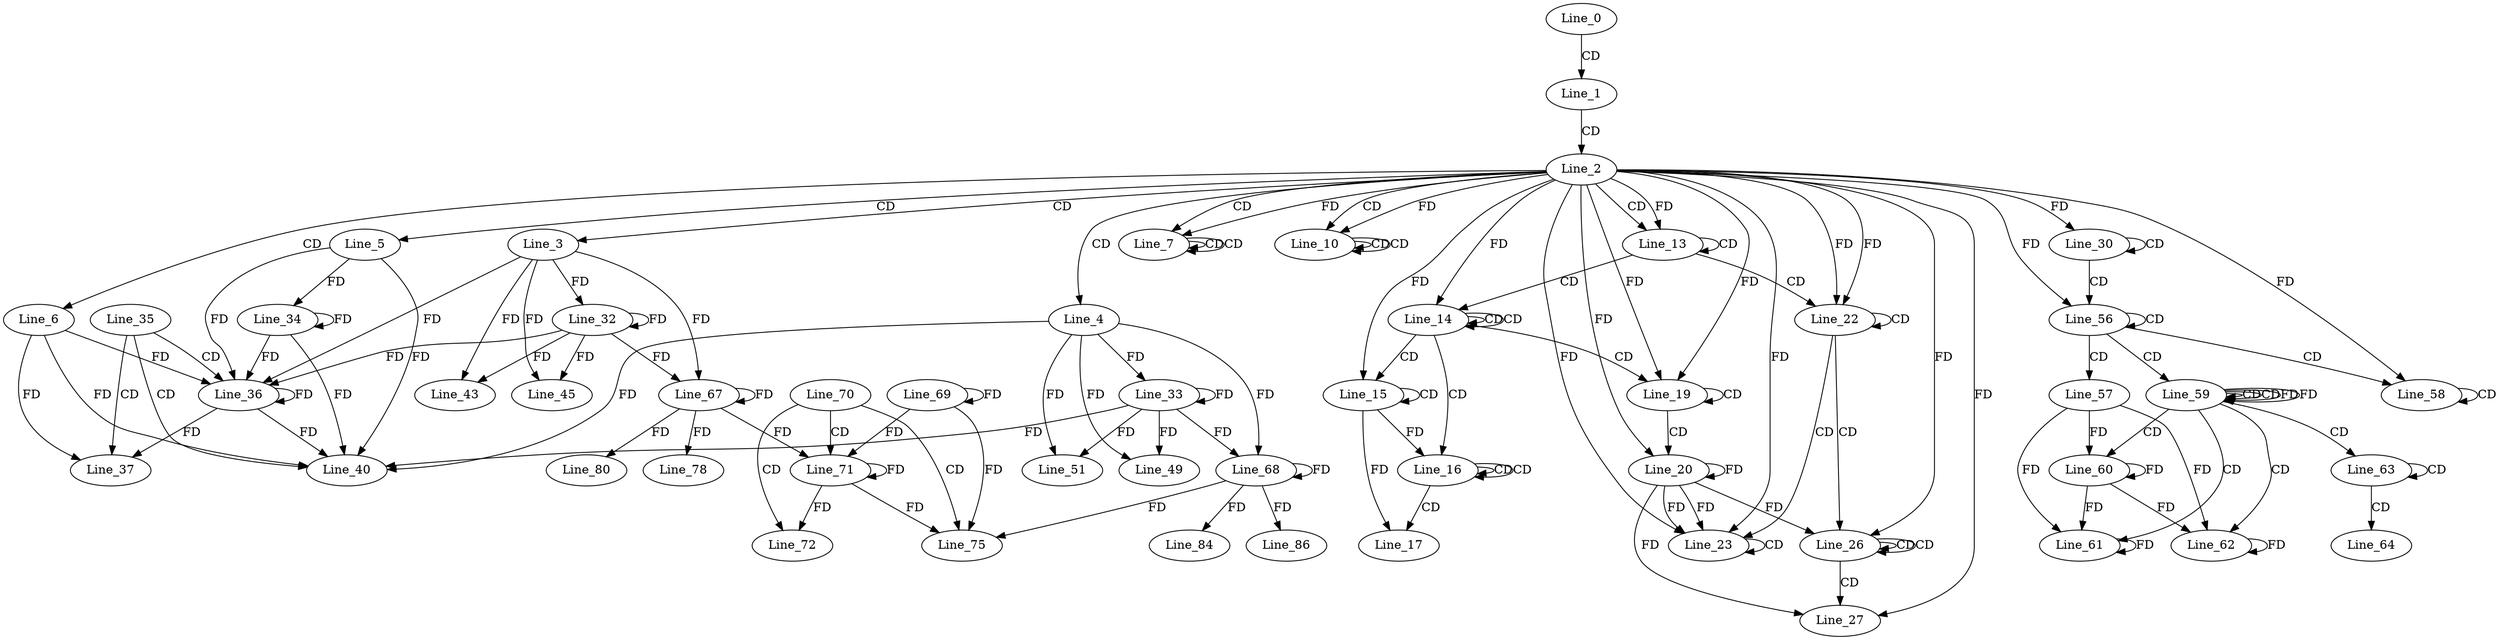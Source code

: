 digraph G {
  Line_0;
  Line_1;
  Line_2;
  Line_3;
  Line_4;
  Line_5;
  Line_6;
  Line_7;
  Line_7;
  Line_7;
  Line_10;
  Line_10;
  Line_10;
  Line_13;
  Line_13;
  Line_14;
  Line_14;
  Line_14;
  Line_15;
  Line_15;
  Line_16;
  Line_16;
  Line_16;
  Line_17;
  Line_19;
  Line_19;
  Line_20;
  Line_22;
  Line_22;
  Line_23;
  Line_23;
  Line_26;
  Line_26;
  Line_26;
  Line_27;
  Line_30;
  Line_30;
  Line_32;
  Line_33;
  Line_34;
  Line_35;
  Line_36;
  Line_36;
  Line_37;
  Line_40;
  Line_43;
  Line_45;
  Line_49;
  Line_51;
  Line_56;
  Line_56;
  Line_57;
  Line_58;
  Line_58;
  Line_59;
  Line_59;
  Line_59;
  Line_60;
  Line_61;
  Line_62;
  Line_63;
  Line_63;
  Line_64;
  Line_67;
  Line_68;
  Line_69;
  Line_70;
  Line_71;
  Line_71;
  Line_72;
  Line_75;
  Line_78;
  Line_80;
  Line_84;
  Line_86;
  Line_0 -> Line_1 [ label="CD" ];
  Line_1 -> Line_2 [ label="CD" ];
  Line_2 -> Line_3 [ label="CD" ];
  Line_2 -> Line_4 [ label="CD" ];
  Line_2 -> Line_5 [ label="CD" ];
  Line_2 -> Line_6 [ label="CD" ];
  Line_2 -> Line_7 [ label="CD" ];
  Line_7 -> Line_7 [ label="CD" ];
  Line_7 -> Line_7 [ label="CD" ];
  Line_2 -> Line_7 [ label="FD" ];
  Line_2 -> Line_10 [ label="CD" ];
  Line_10 -> Line_10 [ label="CD" ];
  Line_10 -> Line_10 [ label="CD" ];
  Line_2 -> Line_10 [ label="FD" ];
  Line_2 -> Line_13 [ label="CD" ];
  Line_13 -> Line_13 [ label="CD" ];
  Line_2 -> Line_13 [ label="FD" ];
  Line_13 -> Line_14 [ label="CD" ];
  Line_14 -> Line_14 [ label="CD" ];
  Line_14 -> Line_14 [ label="CD" ];
  Line_2 -> Line_14 [ label="FD" ];
  Line_14 -> Line_15 [ label="CD" ];
  Line_15 -> Line_15 [ label="CD" ];
  Line_2 -> Line_15 [ label="FD" ];
  Line_14 -> Line_16 [ label="CD" ];
  Line_16 -> Line_16 [ label="CD" ];
  Line_16 -> Line_16 [ label="CD" ];
  Line_15 -> Line_16 [ label="FD" ];
  Line_16 -> Line_17 [ label="CD" ];
  Line_15 -> Line_17 [ label="FD" ];
  Line_14 -> Line_19 [ label="CD" ];
  Line_2 -> Line_19 [ label="FD" ];
  Line_19 -> Line_19 [ label="CD" ];
  Line_2 -> Line_19 [ label="FD" ];
  Line_19 -> Line_20 [ label="CD" ];
  Line_2 -> Line_20 [ label="FD" ];
  Line_20 -> Line_20 [ label="FD" ];
  Line_13 -> Line_22 [ label="CD" ];
  Line_2 -> Line_22 [ label="FD" ];
  Line_22 -> Line_22 [ label="CD" ];
  Line_2 -> Line_22 [ label="FD" ];
  Line_22 -> Line_23 [ label="CD" ];
  Line_2 -> Line_23 [ label="FD" ];
  Line_20 -> Line_23 [ label="FD" ];
  Line_23 -> Line_23 [ label="CD" ];
  Line_2 -> Line_23 [ label="FD" ];
  Line_20 -> Line_23 [ label="FD" ];
  Line_22 -> Line_26 [ label="CD" ];
  Line_26 -> Line_26 [ label="CD" ];
  Line_26 -> Line_26 [ label="CD" ];
  Line_2 -> Line_26 [ label="FD" ];
  Line_20 -> Line_26 [ label="FD" ];
  Line_26 -> Line_27 [ label="CD" ];
  Line_2 -> Line_27 [ label="FD" ];
  Line_20 -> Line_27 [ label="FD" ];
  Line_30 -> Line_30 [ label="CD" ];
  Line_2 -> Line_30 [ label="FD" ];
  Line_3 -> Line_32 [ label="FD" ];
  Line_32 -> Line_32 [ label="FD" ];
  Line_4 -> Line_33 [ label="FD" ];
  Line_33 -> Line_33 [ label="FD" ];
  Line_5 -> Line_34 [ label="FD" ];
  Line_34 -> Line_34 [ label="FD" ];
  Line_35 -> Line_36 [ label="CD" ];
  Line_36 -> Line_36 [ label="FD" ];
  Line_6 -> Line_36 [ label="FD" ];
  Line_3 -> Line_36 [ label="FD" ];
  Line_32 -> Line_36 [ label="FD" ];
  Line_5 -> Line_36 [ label="FD" ];
  Line_34 -> Line_36 [ label="FD" ];
  Line_35 -> Line_37 [ label="CD" ];
  Line_36 -> Line_37 [ label="FD" ];
  Line_6 -> Line_37 [ label="FD" ];
  Line_35 -> Line_40 [ label="CD" ];
  Line_4 -> Line_40 [ label="FD" ];
  Line_33 -> Line_40 [ label="FD" ];
  Line_5 -> Line_40 [ label="FD" ];
  Line_34 -> Line_40 [ label="FD" ];
  Line_36 -> Line_40 [ label="FD" ];
  Line_6 -> Line_40 [ label="FD" ];
  Line_3 -> Line_43 [ label="FD" ];
  Line_32 -> Line_43 [ label="FD" ];
  Line_3 -> Line_45 [ label="FD" ];
  Line_32 -> Line_45 [ label="FD" ];
  Line_4 -> Line_49 [ label="FD" ];
  Line_33 -> Line_49 [ label="FD" ];
  Line_4 -> Line_51 [ label="FD" ];
  Line_33 -> Line_51 [ label="FD" ];
  Line_30 -> Line_56 [ label="CD" ];
  Line_56 -> Line_56 [ label="CD" ];
  Line_2 -> Line_56 [ label="FD" ];
  Line_56 -> Line_57 [ label="CD" ];
  Line_56 -> Line_58 [ label="CD" ];
  Line_58 -> Line_58 [ label="CD" ];
  Line_2 -> Line_58 [ label="FD" ];
  Line_56 -> Line_59 [ label="CD" ];
  Line_59 -> Line_59 [ label="CD" ];
  Line_59 -> Line_59 [ label="CD" ];
  Line_59 -> Line_59 [ label="FD" ];
  Line_59 -> Line_60 [ label="CD" ];
  Line_60 -> Line_60 [ label="FD" ];
  Line_57 -> Line_60 [ label="FD" ];
  Line_59 -> Line_61 [ label="CD" ];
  Line_61 -> Line_61 [ label="FD" ];
  Line_57 -> Line_61 [ label="FD" ];
  Line_60 -> Line_61 [ label="FD" ];
  Line_59 -> Line_62 [ label="CD" ];
  Line_62 -> Line_62 [ label="FD" ];
  Line_57 -> Line_62 [ label="FD" ];
  Line_60 -> Line_62 [ label="FD" ];
  Line_59 -> Line_63 [ label="CD" ];
  Line_63 -> Line_63 [ label="CD" ];
  Line_63 -> Line_64 [ label="CD" ];
  Line_67 -> Line_67 [ label="FD" ];
  Line_3 -> Line_67 [ label="FD" ];
  Line_32 -> Line_67 [ label="FD" ];
  Line_68 -> Line_68 [ label="FD" ];
  Line_4 -> Line_68 [ label="FD" ];
  Line_33 -> Line_68 [ label="FD" ];
  Line_69 -> Line_69 [ label="FD" ];
  Line_70 -> Line_71 [ label="CD" ];
  Line_71 -> Line_71 [ label="FD" ];
  Line_67 -> Line_71 [ label="FD" ];
  Line_69 -> Line_71 [ label="FD" ];
  Line_70 -> Line_72 [ label="CD" ];
  Line_71 -> Line_72 [ label="FD" ];
  Line_70 -> Line_75 [ label="CD" ];
  Line_68 -> Line_75 [ label="FD" ];
  Line_69 -> Line_75 [ label="FD" ];
  Line_71 -> Line_75 [ label="FD" ];
  Line_67 -> Line_78 [ label="FD" ];
  Line_67 -> Line_80 [ label="FD" ];
  Line_68 -> Line_84 [ label="FD" ];
  Line_68 -> Line_86 [ label="FD" ];
  Line_59 -> Line_59 [ label="FD" ];
}
